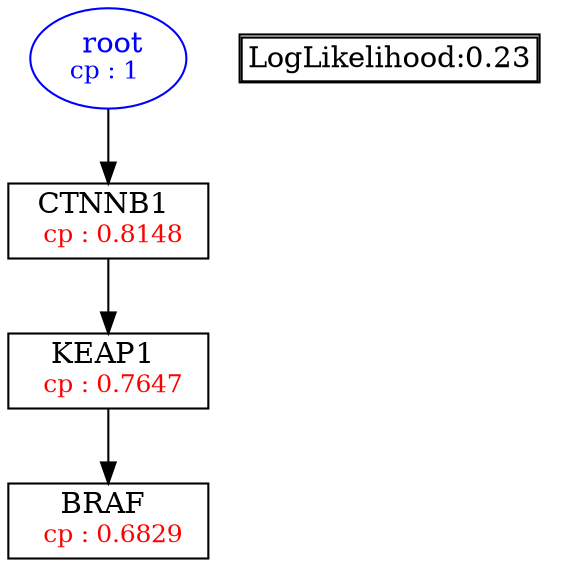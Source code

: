 digraph tree {
    "root" [label=<<font color='Blue'> root</font><br/><font color='Blue' POINT-SIZE='12'>cp : 1 </font>>, shape=oval, color=Blue];
    "S2" [label =<CTNNB1 <br/> <font color='Red' POINT-SIZE='12'> cp : 0.8148 </font>>, shape=box];
    "S1" [label =<KEAP1 <br/> <font color='Red' POINT-SIZE='12'> cp : 0.7647 </font>>, shape=box];
    "S3" [label =<BRAF <br/> <font color='Red' POINT-SIZE='12'> cp : 0.6829 </font>>, shape=box];
    "root" -> "S2";
    "S2" -> "S1";
    "S1" -> "S3";

    node[shape=plaintext]
    fontsize="10"
    struct1 [label=
    <<TABLE BORDER="1" CELLBORDER="1" CELLSPACING="0" >
    <TR><TD ALIGN="LEFT">LogLikelihood:0.23</TD></TR>
    </TABLE>>];

}

